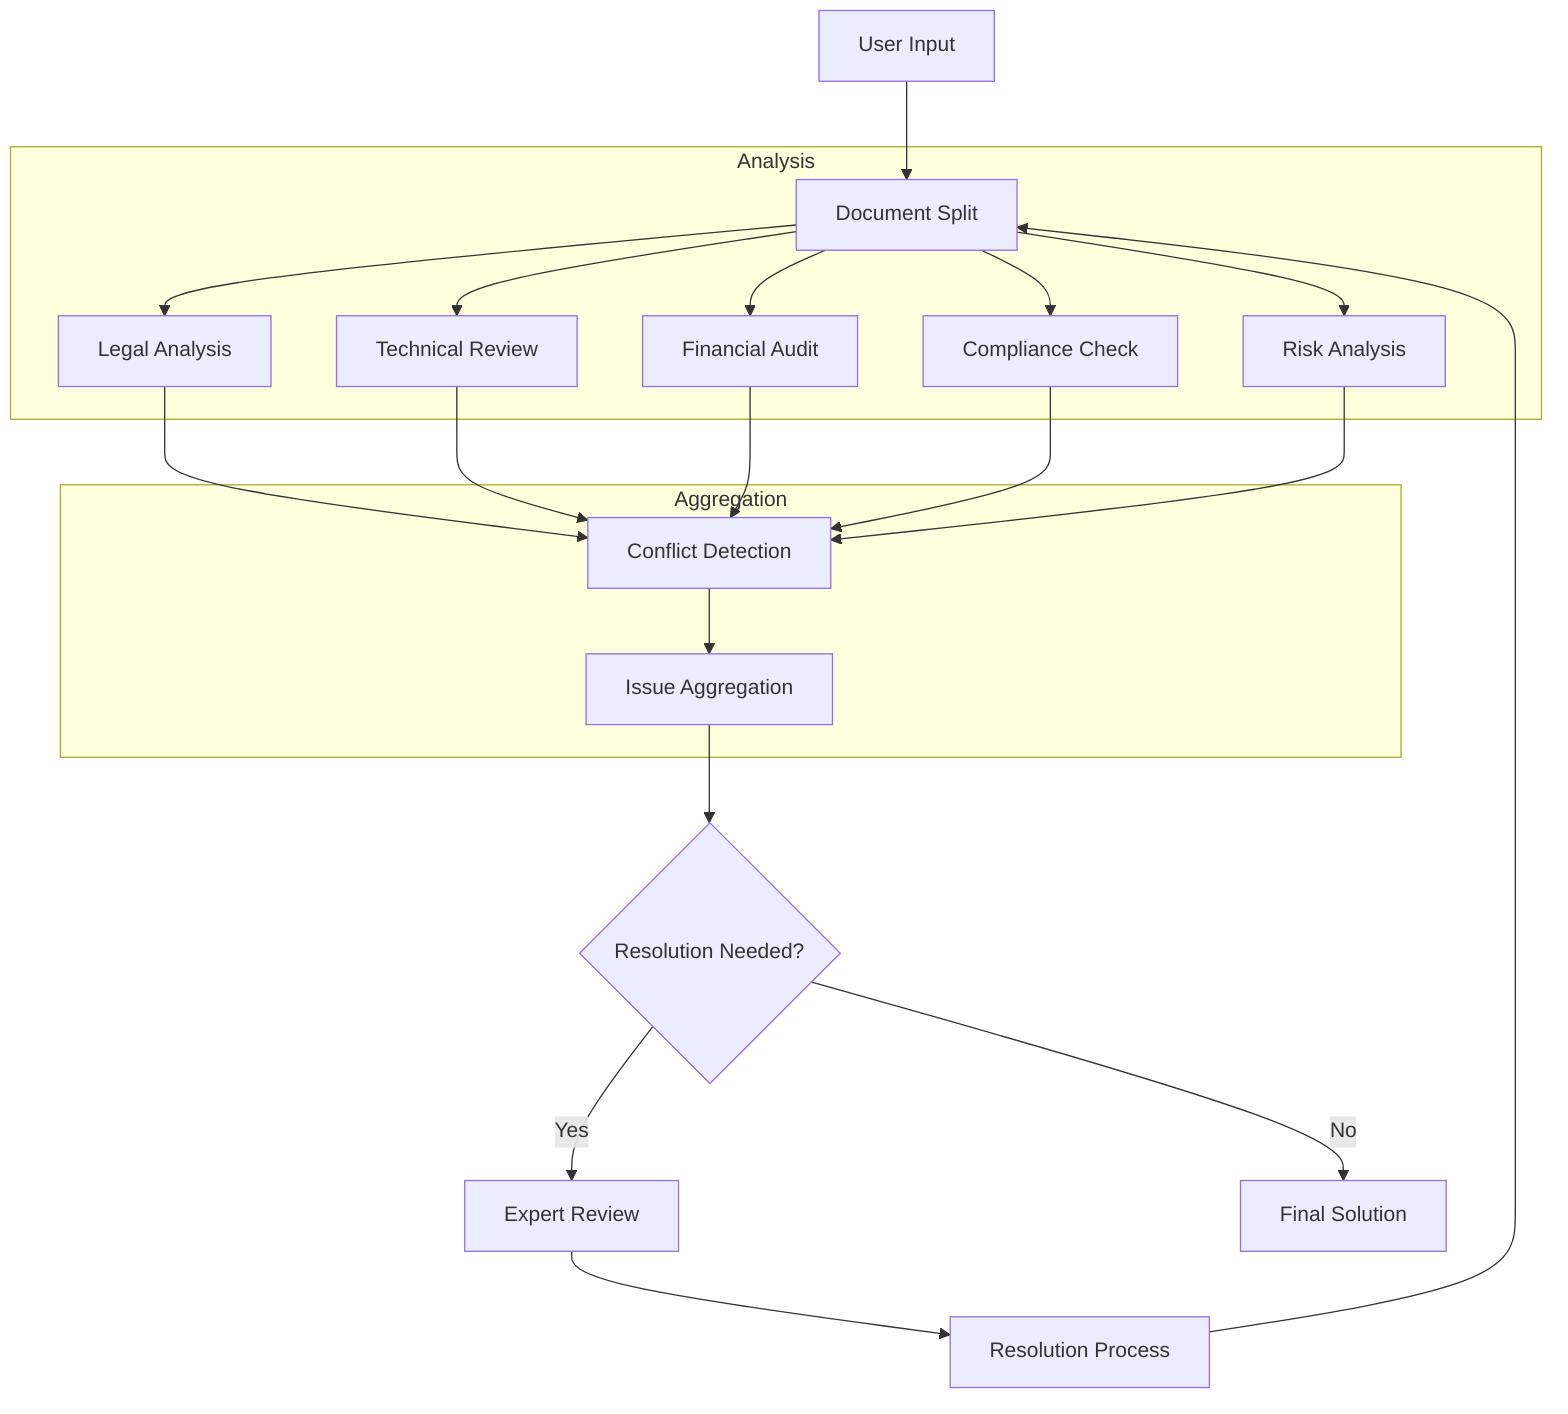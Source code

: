 flowchart TD
    %% Document Processing Pipeline
    A[User Input] --> B[Document Split]
    
    subgraph Analysis
        B --> C1[Legal Analysis]
        B --> C2[Technical Review]
        B --> C3[Financial Audit]
        B --> C4[Compliance Check]
        B --> C5[Risk Analysis]
    end
    
    subgraph Aggregation
        C1 --> D[Conflict Detection]
        C2 --> D
        C3 --> D
        C4 --> D
        C5 --> D
        D --> E[Issue Aggregation]
    end
    
    E --> F{Resolution Needed?}
    F -->|Yes| G[Expert Review]
    G --> H[Resolution Process]
    H --> B
    F -->|No| I[Final Solution]